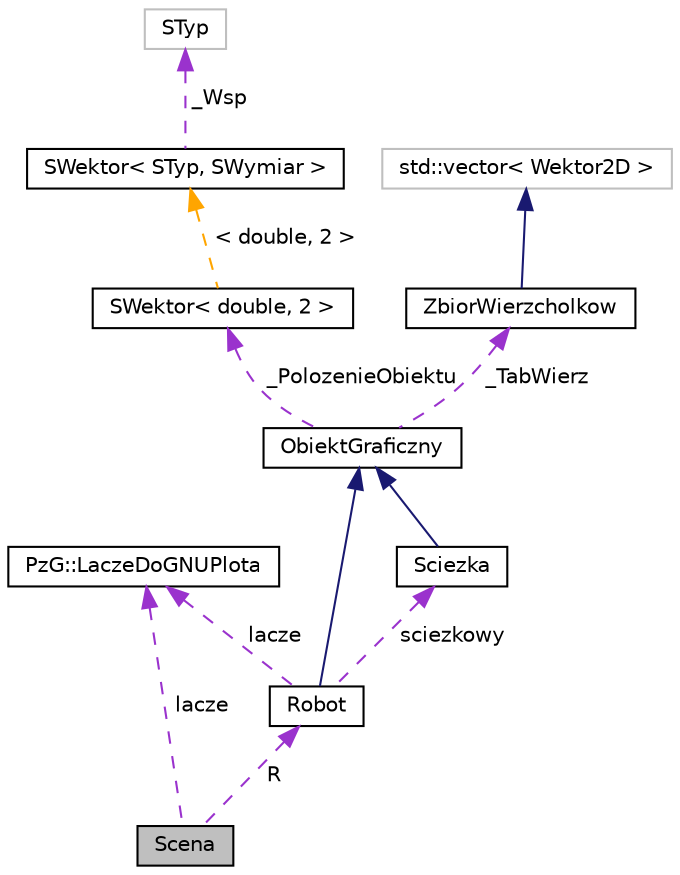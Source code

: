 digraph "Scena"
{
  edge [fontname="Helvetica",fontsize="10",labelfontname="Helvetica",labelfontsize="10"];
  node [fontname="Helvetica",fontsize="10",shape=record];
  Node1 [label="Scena",height=0.2,width=0.4,color="black", fillcolor="grey75", style="filled", fontcolor="black"];
  Node2 -> Node1 [dir="back",color="darkorchid3",fontsize="10",style="dashed",label=" lacze" ,fontname="Helvetica"];
  Node2 [label="PzG::LaczeDoGNUPlota",height=0.2,width=0.4,color="black", fillcolor="white", style="filled",URL="$classPzG_1_1LaczeDoGNUPlota.html",tooltip="Klasa realizuje interfejs do programu GNUPlot. "];
  Node3 -> Node1 [dir="back",color="darkorchid3",fontsize="10",style="dashed",label=" R" ,fontname="Helvetica"];
  Node3 [label="Robot",height=0.2,width=0.4,color="black", fillcolor="white", style="filled",URL="$classRobot.html",tooltip="Modeluje Robota którym będziemy poruszać po scenie. "];
  Node4 -> Node3 [dir="back",color="midnightblue",fontsize="10",style="solid",fontname="Helvetica"];
  Node4 [label="ObiektGraficzny",height=0.2,width=0.4,color="black", fillcolor="white", style="filled",URL="$classObiektGraficzny.html",tooltip="Modeluje obiekt, który ma swoją reprezentację graficzną "];
  Node5 -> Node4 [dir="back",color="darkorchid3",fontsize="10",style="dashed",label=" _PolozenieObiektu" ,fontname="Helvetica"];
  Node5 [label="SWektor\< double, 2 \>",height=0.2,width=0.4,color="black", fillcolor="white", style="filled",URL="$classSWektor.html"];
  Node6 -> Node5 [dir="back",color="orange",fontsize="10",style="dashed",label=" \< double, 2 \>" ,fontname="Helvetica"];
  Node6 [label="SWektor\< STyp, SWymiar \>",height=0.2,width=0.4,color="black", fillcolor="white", style="filled",URL="$classSWektor.html",tooltip="Szablon klasy wektor parametryzowanej wymiarem i typem współrzędnych. "];
  Node7 -> Node6 [dir="back",color="darkorchid3",fontsize="10",style="dashed",label=" _Wsp" ,fontname="Helvetica"];
  Node7 [label="STyp",height=0.2,width=0.4,color="grey75", fillcolor="white", style="filled"];
  Node8 -> Node4 [dir="back",color="darkorchid3",fontsize="10",style="dashed",label=" _TabWierz" ,fontname="Helvetica"];
  Node8 [label="ZbiorWierzcholkow",height=0.2,width=0.4,color="black", fillcolor="white", style="filled",URL="$classZbiorWierzcholkow.html",tooltip="Modeluje kontener do którego są wrzucane wierzchołki obiektów. "];
  Node9 -> Node8 [dir="back",color="midnightblue",fontsize="10",style="solid",fontname="Helvetica"];
  Node9 [label="std::vector\< Wektor2D \>",height=0.2,width=0.4,color="grey75", fillcolor="white", style="filled"];
  Node10 -> Node3 [dir="back",color="darkorchid3",fontsize="10",style="dashed",label=" sciezkowy" ,fontname="Helvetica"];
  Node10 [label="Sciezka",height=0.2,width=0.4,color="black", fillcolor="white", style="filled",URL="$classSciezka.html",tooltip="Modeluje linię ciągnącą się za robotem. "];
  Node4 -> Node10 [dir="back",color="midnightblue",fontsize="10",style="solid",fontname="Helvetica"];
  Node2 -> Node3 [dir="back",color="darkorchid3",fontsize="10",style="dashed",label=" lacze" ,fontname="Helvetica"];
}
